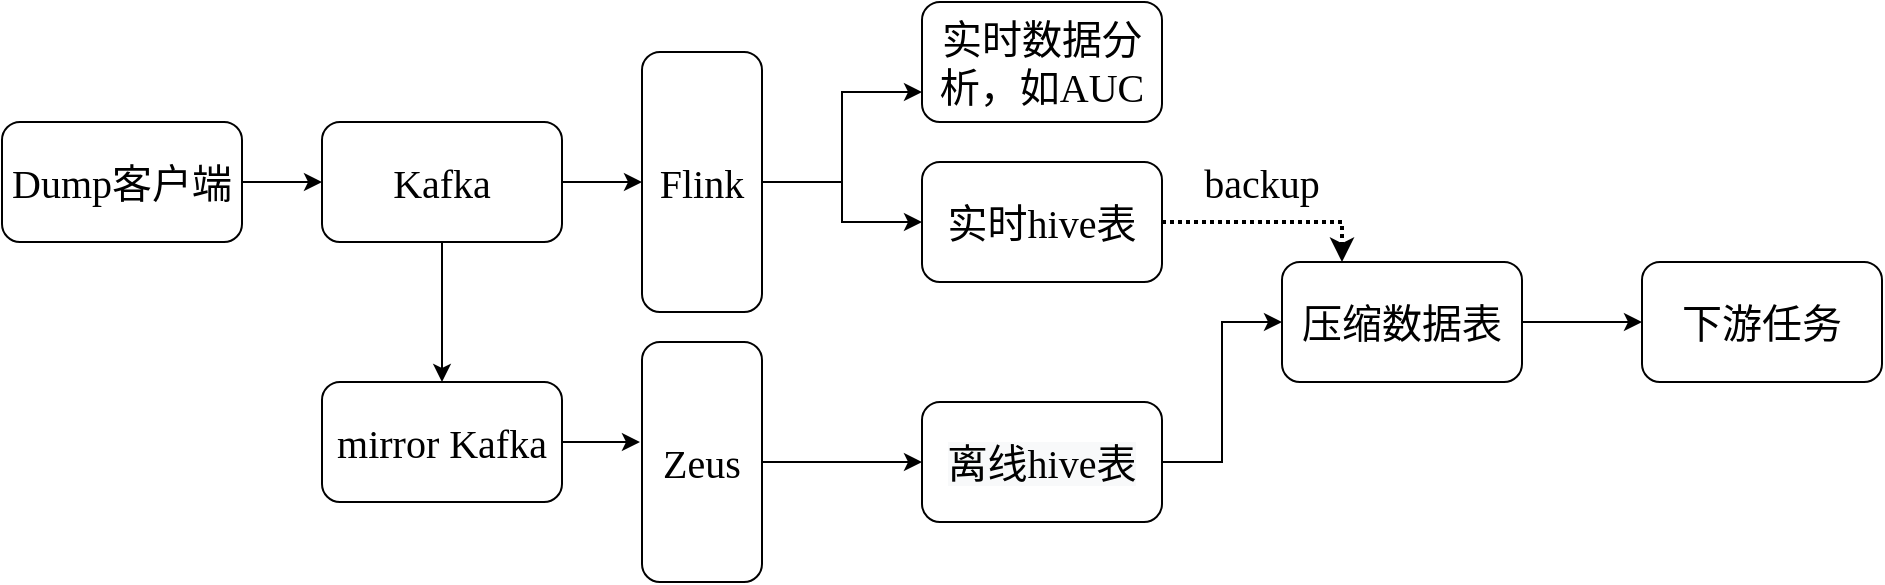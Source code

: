 <mxfile version="15.7.3" type="github">
  <diagram id="ya5XnP7l7E-Xe65UljpE" name="第 1 页">
    <mxGraphModel dx="1422" dy="762" grid="1" gridSize="10" guides="1" tooltips="1" connect="1" arrows="1" fold="1" page="1" pageScale="1" pageWidth="827" pageHeight="1169" math="0" shadow="0">
      <root>
        <mxCell id="0" />
        <mxCell id="1" parent="0" />
        <mxCell id="ZHeAaNbw91ST1Or2PPgu-15" style="edgeStyle=orthogonalEdgeStyle;rounded=0;orthogonalLoop=1;jettySize=auto;html=1;exitX=1;exitY=0.5;exitDx=0;exitDy=0;entryX=0;entryY=0.5;entryDx=0;entryDy=0;fontFamily=Times New Roman;fontSize=20;" edge="1" parent="1" source="ZHeAaNbw91ST1Or2PPgu-2" target="ZHeAaNbw91ST1Or2PPgu-3">
          <mxGeometry relative="1" as="geometry" />
        </mxCell>
        <mxCell id="ZHeAaNbw91ST1Or2PPgu-2" value="&lt;span&gt;Dump客户端&lt;/span&gt;" style="rounded=1;whiteSpace=wrap;html=1;fontFamily=Times New Roman;fontSize=20;" vertex="1" parent="1">
          <mxGeometry y="160" width="120" height="60" as="geometry" />
        </mxCell>
        <mxCell id="ZHeAaNbw91ST1Or2PPgu-16" style="edgeStyle=orthogonalEdgeStyle;rounded=0;orthogonalLoop=1;jettySize=auto;html=1;exitX=0.5;exitY=1;exitDx=0;exitDy=0;entryX=0.5;entryY=0;entryDx=0;entryDy=0;fontFamily=Times New Roman;fontSize=20;" edge="1" parent="1" source="ZHeAaNbw91ST1Or2PPgu-3" target="ZHeAaNbw91ST1Or2PPgu-4">
          <mxGeometry relative="1" as="geometry" />
        </mxCell>
        <mxCell id="ZHeAaNbw91ST1Or2PPgu-19" style="edgeStyle=orthogonalEdgeStyle;rounded=0;orthogonalLoop=1;jettySize=auto;html=1;exitX=1;exitY=0.5;exitDx=0;exitDy=0;entryX=0;entryY=0.5;entryDx=0;entryDy=0;fontFamily=Times New Roman;fontSize=20;" edge="1" parent="1" source="ZHeAaNbw91ST1Or2PPgu-3" target="ZHeAaNbw91ST1Or2PPgu-5">
          <mxGeometry relative="1" as="geometry" />
        </mxCell>
        <mxCell id="ZHeAaNbw91ST1Or2PPgu-3" value="Kafka" style="rounded=1;whiteSpace=wrap;html=1;fontFamily=Times New Roman;fontSize=20;" vertex="1" parent="1">
          <mxGeometry x="160" y="160" width="120" height="60" as="geometry" />
        </mxCell>
        <mxCell id="ZHeAaNbw91ST1Or2PPgu-21" style="edgeStyle=orthogonalEdgeStyle;rounded=0;orthogonalLoop=1;jettySize=auto;html=1;exitX=1;exitY=0.5;exitDx=0;exitDy=0;entryX=-0.017;entryY=0.417;entryDx=0;entryDy=0;entryPerimeter=0;fontFamily=Times New Roman;fontSize=20;" edge="1" parent="1" source="ZHeAaNbw91ST1Or2PPgu-4" target="ZHeAaNbw91ST1Or2PPgu-6">
          <mxGeometry relative="1" as="geometry" />
        </mxCell>
        <mxCell id="ZHeAaNbw91ST1Or2PPgu-4" value="mirror Kafka" style="rounded=1;whiteSpace=wrap;html=1;fontFamily=Times New Roman;fontSize=20;" vertex="1" parent="1">
          <mxGeometry x="160" y="290" width="120" height="60" as="geometry" />
        </mxCell>
        <mxCell id="ZHeAaNbw91ST1Or2PPgu-22" style="edgeStyle=orthogonalEdgeStyle;rounded=0;orthogonalLoop=1;jettySize=auto;html=1;exitX=1;exitY=0.5;exitDx=0;exitDy=0;entryX=0;entryY=0.75;entryDx=0;entryDy=0;fontFamily=Times New Roman;fontSize=20;" edge="1" parent="1" source="ZHeAaNbw91ST1Or2PPgu-5" target="ZHeAaNbw91ST1Or2PPgu-13">
          <mxGeometry relative="1" as="geometry" />
        </mxCell>
        <mxCell id="ZHeAaNbw91ST1Or2PPgu-23" style="edgeStyle=orthogonalEdgeStyle;rounded=0;orthogonalLoop=1;jettySize=auto;html=1;exitX=1;exitY=0.5;exitDx=0;exitDy=0;entryX=0;entryY=0.5;entryDx=0;entryDy=0;fontFamily=Times New Roman;fontSize=20;" edge="1" parent="1" source="ZHeAaNbw91ST1Or2PPgu-5" target="ZHeAaNbw91ST1Or2PPgu-7">
          <mxGeometry relative="1" as="geometry" />
        </mxCell>
        <mxCell id="ZHeAaNbw91ST1Or2PPgu-5" value="Flink" style="rounded=1;whiteSpace=wrap;html=1;fontFamily=Times New Roman;fontSize=20;" vertex="1" parent="1">
          <mxGeometry x="320" y="125" width="60" height="130" as="geometry" />
        </mxCell>
        <mxCell id="ZHeAaNbw91ST1Or2PPgu-24" style="edgeStyle=orthogonalEdgeStyle;rounded=0;orthogonalLoop=1;jettySize=auto;html=1;exitX=1;exitY=0.5;exitDx=0;exitDy=0;entryX=0;entryY=0.5;entryDx=0;entryDy=0;fontFamily=Times New Roman;fontSize=20;" edge="1" parent="1" source="ZHeAaNbw91ST1Or2PPgu-6" target="ZHeAaNbw91ST1Or2PPgu-8">
          <mxGeometry relative="1" as="geometry" />
        </mxCell>
        <mxCell id="ZHeAaNbw91ST1Or2PPgu-6" value="Zeus" style="rounded=1;whiteSpace=wrap;html=1;fontFamily=Times New Roman;fontSize=20;" vertex="1" parent="1">
          <mxGeometry x="320" y="270" width="60" height="120" as="geometry" />
        </mxCell>
        <mxCell id="ZHeAaNbw91ST1Or2PPgu-28" style="edgeStyle=orthogonalEdgeStyle;rounded=0;orthogonalLoop=1;jettySize=auto;html=1;exitX=1;exitY=0.5;exitDx=0;exitDy=0;entryX=0.25;entryY=0;entryDx=0;entryDy=0;fontFamily=Times New Roman;fontSize=20;dashed=1;strokeWidth=2;dashPattern=1 1;" edge="1" parent="1" source="ZHeAaNbw91ST1Or2PPgu-7" target="ZHeAaNbw91ST1Or2PPgu-9">
          <mxGeometry relative="1" as="geometry" />
        </mxCell>
        <mxCell id="ZHeAaNbw91ST1Or2PPgu-7" value="实时hive表" style="rounded=1;whiteSpace=wrap;html=1;fontFamily=Times New Roman;fontSize=20;" vertex="1" parent="1">
          <mxGeometry x="460" y="180" width="120" height="60" as="geometry" />
        </mxCell>
        <mxCell id="ZHeAaNbw91ST1Or2PPgu-25" style="edgeStyle=orthogonalEdgeStyle;rounded=0;orthogonalLoop=1;jettySize=auto;html=1;exitX=1;exitY=0.5;exitDx=0;exitDy=0;entryX=0;entryY=0.5;entryDx=0;entryDy=0;fontFamily=Times New Roman;fontSize=20;" edge="1" parent="1" source="ZHeAaNbw91ST1Or2PPgu-8" target="ZHeAaNbw91ST1Or2PPgu-9">
          <mxGeometry relative="1" as="geometry" />
        </mxCell>
        <mxCell id="ZHeAaNbw91ST1Or2PPgu-8" value="&lt;span style=&quot;color: rgb(0 , 0 , 0) ; font-family: &amp;#34;times new roman&amp;#34; ; font-size: 20px ; font-style: normal ; font-weight: 400 ; letter-spacing: normal ; text-align: center ; text-indent: 0px ; text-transform: none ; word-spacing: 0px ; background-color: rgb(248 , 249 , 250) ; display: inline ; float: none&quot;&gt;离线hive表&lt;/span&gt;" style="rounded=1;whiteSpace=wrap;html=1;fontFamily=Times New Roman;fontSize=20;" vertex="1" parent="1">
          <mxGeometry x="460" y="300" width="120" height="60" as="geometry" />
        </mxCell>
        <mxCell id="ZHeAaNbw91ST1Or2PPgu-26" style="edgeStyle=orthogonalEdgeStyle;rounded=0;orthogonalLoop=1;jettySize=auto;html=1;exitX=1;exitY=0.5;exitDx=0;exitDy=0;entryX=0;entryY=0.5;entryDx=0;entryDy=0;fontFamily=Times New Roman;fontSize=20;" edge="1" parent="1" source="ZHeAaNbw91ST1Or2PPgu-9" target="ZHeAaNbw91ST1Or2PPgu-10">
          <mxGeometry relative="1" as="geometry" />
        </mxCell>
        <mxCell id="ZHeAaNbw91ST1Or2PPgu-9" value="压缩数据表" style="rounded=1;whiteSpace=wrap;html=1;fontFamily=Times New Roman;fontSize=20;" vertex="1" parent="1">
          <mxGeometry x="640" y="230" width="120" height="60" as="geometry" />
        </mxCell>
        <mxCell id="ZHeAaNbw91ST1Or2PPgu-10" value="下游任务" style="rounded=1;whiteSpace=wrap;html=1;fontFamily=Times New Roman;fontSize=20;" vertex="1" parent="1">
          <mxGeometry x="820" y="230" width="120" height="60" as="geometry" />
        </mxCell>
        <mxCell id="ZHeAaNbw91ST1Or2PPgu-13" value="实时数据分析，如AUC" style="rounded=1;whiteSpace=wrap;html=1;fontFamily=Times New Roman;fontSize=20;" vertex="1" parent="1">
          <mxGeometry x="460" y="100" width="120" height="60" as="geometry" />
        </mxCell>
        <mxCell id="ZHeAaNbw91ST1Or2PPgu-29" value="backup" style="text;html=1;strokeColor=none;fillColor=none;align=center;verticalAlign=middle;whiteSpace=wrap;rounded=0;fontFamily=Times New Roman;fontSize=20;" vertex="1" parent="1">
          <mxGeometry x="600" y="175" width="60" height="30" as="geometry" />
        </mxCell>
      </root>
    </mxGraphModel>
  </diagram>
</mxfile>
